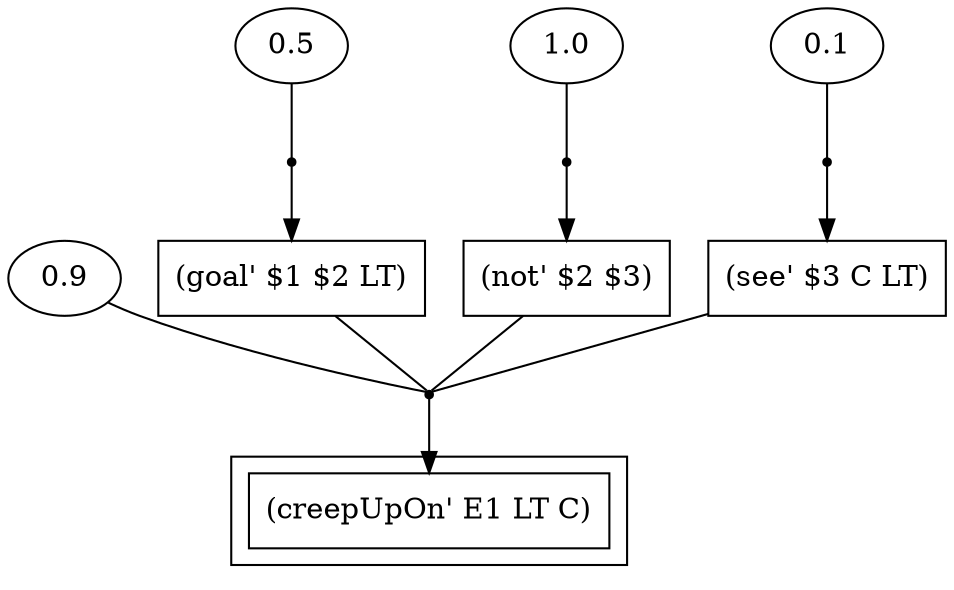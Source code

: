 digraph proof {
 graph [rankdir="TB"]
  e0 [label="0.9"];
  e1 [label="0.5"];
  e2 [label="1.0"];
  e3 [label="0.1"];
  i0 [shape=box label="(goal' $1 $2 LT)"];
  i1 [shape=box label="(not' $2 $3)"];
  i2 [shape=box label="(see' $3 C LT)"];
  r0 [shape=point];
  r0 -> o0
  i0 -> r0 [arrowhead=none]
  i1 -> r0 [arrowhead=none]
  i2 -> r0 [arrowhead=none]
  e0 -> r0 [arrowhead=none]
  r1 [shape=point];
  r1 -> i0
  e1 -> r1 [arrowhead=none]
  r2 [shape=point];
  r2 -> i1
  e2 -> r2 [arrowhead=none]
  r3 [shape=point];
  r3 -> i2
  e3 -> r3 [arrowhead=none]
 subgraph cluster {  o0 [shape=box label="(creepUpOn' E1 LT C)"];
 }
}

